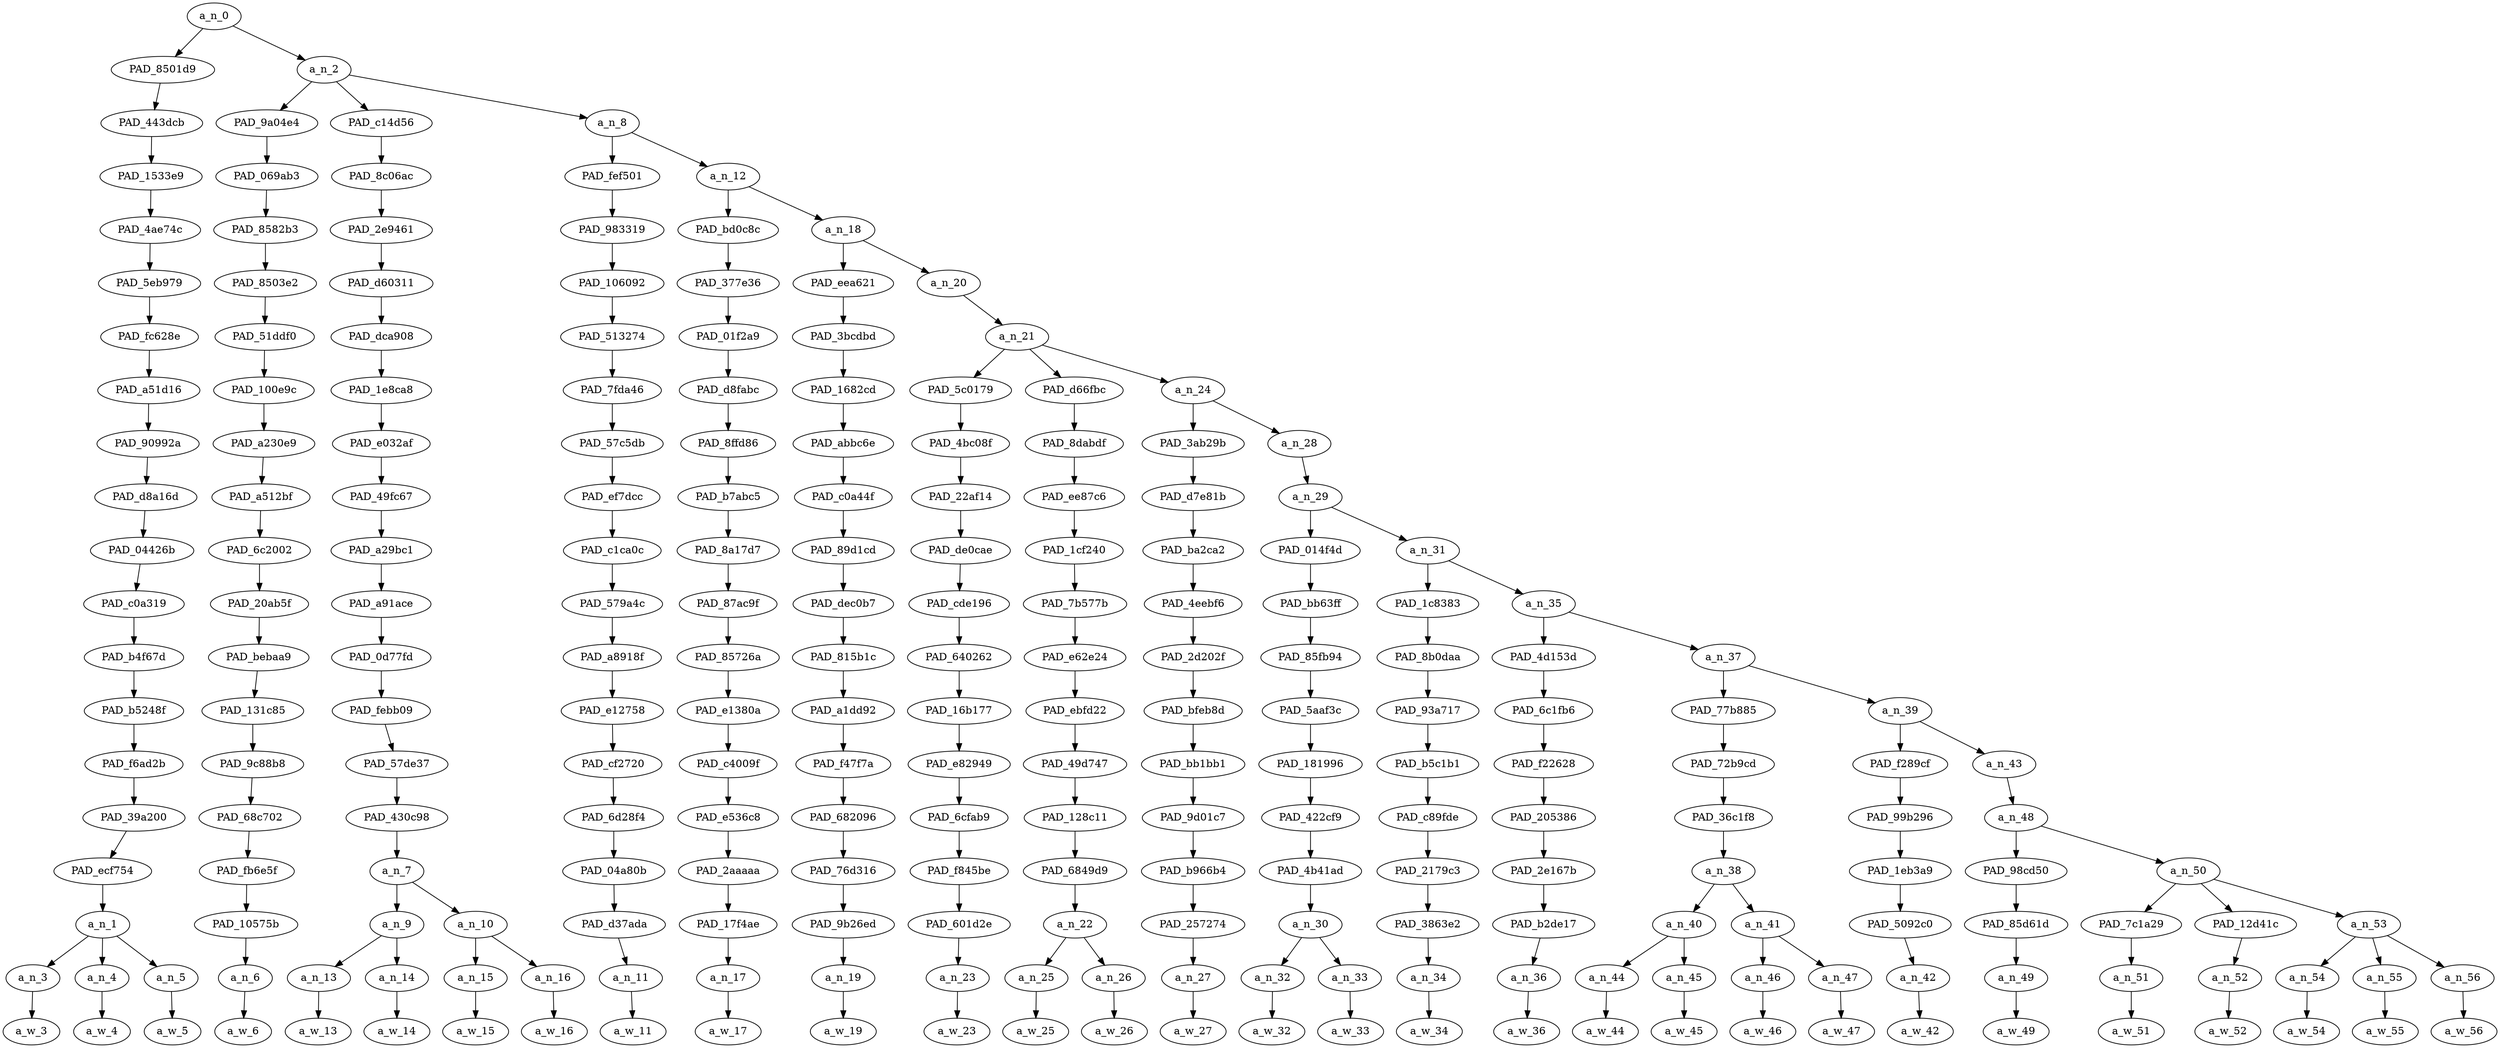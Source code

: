 strict digraph "" {
	a_n_0	[div_dir=1,
		index=0,
		level=19,
		pos="3.4445710358796298,19!",
		text_span="[0, 1, 2, 3, 4, 5, 6, 7, 8, 9, 10, 11, 12, 13, 14, 15, 16, 17, 18, 19, 20, 21, 22, 23, 24, 25, 26, 27, 28, 29]",
		value=0.99999999];
	PAD_8501d9	[div_dir=-1,
		index=0,
		level=18,
		pos="1.0,18!",
		text_span="[0, 1, 2]",
		value=0.09415033];
	a_n_0 -> PAD_8501d9;
	a_n_2	[div_dir=1,
		index=1,
		level=18,
		pos="5.8891420717592595,18!",
		text_span="[3, 4, 5, 6, 7, 8, 9, 10, 11, 12, 13, 14, 15, 16, 17, 18, 19, 20, 21, 22, 23, 24, 25, 26, 27, 28, 29]",
		value=0.90572304];
	a_n_0 -> a_n_2;
	PAD_443dcb	[div_dir=-1,
		index=0,
		level=17,
		pos="1.0,17!",
		text_span="[0, 1, 2]",
		value=0.09415033];
	PAD_8501d9 -> PAD_443dcb;
	PAD_1533e9	[div_dir=-1,
		index=0,
		level=16,
		pos="1.0,16!",
		text_span="[0, 1, 2]",
		value=0.09415033];
	PAD_443dcb -> PAD_1533e9;
	PAD_4ae74c	[div_dir=-1,
		index=0,
		level=15,
		pos="1.0,15!",
		text_span="[0, 1, 2]",
		value=0.09415033];
	PAD_1533e9 -> PAD_4ae74c;
	PAD_5eb979	[div_dir=-1,
		index=0,
		level=14,
		pos="1.0,14!",
		text_span="[0, 1, 2]",
		value=0.09415033];
	PAD_4ae74c -> PAD_5eb979;
	PAD_fc628e	[div_dir=-1,
		index=0,
		level=13,
		pos="1.0,13!",
		text_span="[0, 1, 2]",
		value=0.09415033];
	PAD_5eb979 -> PAD_fc628e;
	PAD_a51d16	[div_dir=-1,
		index=0,
		level=12,
		pos="1.0,12!",
		text_span="[0, 1, 2]",
		value=0.09415033];
	PAD_fc628e -> PAD_a51d16;
	PAD_90992a	[div_dir=-1,
		index=0,
		level=11,
		pos="1.0,11!",
		text_span="[0, 1, 2]",
		value=0.09415033];
	PAD_a51d16 -> PAD_90992a;
	PAD_d8a16d	[div_dir=-1,
		index=0,
		level=10,
		pos="1.0,10!",
		text_span="[0, 1, 2]",
		value=0.09415033];
	PAD_90992a -> PAD_d8a16d;
	PAD_04426b	[div_dir=-1,
		index=0,
		level=9,
		pos="1.0,9!",
		text_span="[0, 1, 2]",
		value=0.09415033];
	PAD_d8a16d -> PAD_04426b;
	PAD_c0a319	[div_dir=-1,
		index=0,
		level=8,
		pos="1.0,8!",
		text_span="[0, 1, 2]",
		value=0.09415033];
	PAD_04426b -> PAD_c0a319;
	PAD_b4f67d	[div_dir=-1,
		index=0,
		level=7,
		pos="1.0,7!",
		text_span="[0, 1, 2]",
		value=0.09415033];
	PAD_c0a319 -> PAD_b4f67d;
	PAD_b5248f	[div_dir=-1,
		index=0,
		level=6,
		pos="1.0,6!",
		text_span="[0, 1, 2]",
		value=0.09415033];
	PAD_b4f67d -> PAD_b5248f;
	PAD_f6ad2b	[div_dir=-1,
		index=0,
		level=5,
		pos="1.0,5!",
		text_span="[0, 1, 2]",
		value=0.09415033];
	PAD_b5248f -> PAD_f6ad2b;
	PAD_39a200	[div_dir=-1,
		index=0,
		level=4,
		pos="1.0,4!",
		text_span="[0, 1, 2]",
		value=0.09415033];
	PAD_f6ad2b -> PAD_39a200;
	PAD_ecf754	[div_dir=-1,
		index=0,
		level=3,
		pos="1.0,3!",
		text_span="[0, 1, 2]",
		value=0.09415033];
	PAD_39a200 -> PAD_ecf754;
	a_n_1	[div_dir=-1,
		index=0,
		level=2,
		pos="1.0,2!",
		text_span="[0, 1, 2]",
		value=0.09415033];
	PAD_ecf754 -> a_n_1;
	a_n_3	[div_dir=-1,
		index=0,
		level=1,
		pos="0.0,1!",
		text_span="[0]",
		value=0.02954811];
	a_n_1 -> a_n_3;
	a_n_4	[div_dir=1,
		index=1,
		level=1,
		pos="1.0,1!",
		text_span="[1]",
		value=0.02841351];
	a_n_1 -> a_n_4;
	a_n_5	[div_dir=1,
		index=2,
		level=1,
		pos="2.0,1!",
		text_span="[2]",
		value=0.03617940];
	a_n_1 -> a_n_5;
	a_w_3	[div_dir=0,
		index=0,
		level=0,
		pos="0,0!",
		text_span="[0]",
		value=a];
	a_n_3 -> a_w_3;
	a_w_4	[div_dir=0,
		index=1,
		level=0,
		pos="1,0!",
		text_span="[1]",
		value=long];
	a_n_4 -> a_w_4;
	a_w_5	[div_dir=0,
		index=2,
		level=0,
		pos="2,0!",
		text_span="[2]",
		value=video];
	a_n_5 -> a_w_5;
	PAD_9a04e4	[div_dir=-1,
		index=1,
		level=17,
		pos="3.0,17!",
		text_span="[3]",
		value=0.04689174];
	a_n_2 -> PAD_9a04e4;
	PAD_c14d56	[div_dir=1,
		index=2,
		level=17,
		pos="5.5,17!",
		text_span="[4, 5, 6, 7]",
		value=0.37964248];
	a_n_2 -> PAD_c14d56;
	a_n_8	[div_dir=1,
		index=3,
		level=17,
		pos="9.167426215277779,17!",
		text_span="[8, 9, 10, 11, 12, 13, 14, 15, 16, 17, 18, 19, 20, 21, 22, 23, 24, 25, 26, 27, 28, 29]",
		value=0.47905288];
	a_n_2 -> a_n_8;
	PAD_069ab3	[div_dir=-1,
		index=1,
		level=16,
		pos="3.0,16!",
		text_span="[3]",
		value=0.04689174];
	PAD_9a04e4 -> PAD_069ab3;
	PAD_8582b3	[div_dir=-1,
		index=1,
		level=15,
		pos="3.0,15!",
		text_span="[3]",
		value=0.04689174];
	PAD_069ab3 -> PAD_8582b3;
	PAD_8503e2	[div_dir=-1,
		index=1,
		level=14,
		pos="3.0,14!",
		text_span="[3]",
		value=0.04689174];
	PAD_8582b3 -> PAD_8503e2;
	PAD_51ddf0	[div_dir=-1,
		index=1,
		level=13,
		pos="3.0,13!",
		text_span="[3]",
		value=0.04689174];
	PAD_8503e2 -> PAD_51ddf0;
	PAD_100e9c	[div_dir=-1,
		index=1,
		level=12,
		pos="3.0,12!",
		text_span="[3]",
		value=0.04689174];
	PAD_51ddf0 -> PAD_100e9c;
	PAD_a230e9	[div_dir=-1,
		index=1,
		level=11,
		pos="3.0,11!",
		text_span="[3]",
		value=0.04689174];
	PAD_100e9c -> PAD_a230e9;
	PAD_a512bf	[div_dir=-1,
		index=1,
		level=10,
		pos="3.0,10!",
		text_span="[3]",
		value=0.04689174];
	PAD_a230e9 -> PAD_a512bf;
	PAD_6c2002	[div_dir=-1,
		index=1,
		level=9,
		pos="3.0,9!",
		text_span="[3]",
		value=0.04689174];
	PAD_a512bf -> PAD_6c2002;
	PAD_20ab5f	[div_dir=-1,
		index=1,
		level=8,
		pos="3.0,8!",
		text_span="[3]",
		value=0.04689174];
	PAD_6c2002 -> PAD_20ab5f;
	PAD_bebaa9	[div_dir=-1,
		index=1,
		level=7,
		pos="3.0,7!",
		text_span="[3]",
		value=0.04689174];
	PAD_20ab5f -> PAD_bebaa9;
	PAD_131c85	[div_dir=-1,
		index=1,
		level=6,
		pos="3.0,6!",
		text_span="[3]",
		value=0.04689174];
	PAD_bebaa9 -> PAD_131c85;
	PAD_9c88b8	[div_dir=-1,
		index=1,
		level=5,
		pos="3.0,5!",
		text_span="[3]",
		value=0.04689174];
	PAD_131c85 -> PAD_9c88b8;
	PAD_68c702	[div_dir=-1,
		index=1,
		level=4,
		pos="3.0,4!",
		text_span="[3]",
		value=0.04689174];
	PAD_9c88b8 -> PAD_68c702;
	PAD_fb6e5f	[div_dir=-1,
		index=1,
		level=3,
		pos="3.0,3!",
		text_span="[3]",
		value=0.04689174];
	PAD_68c702 -> PAD_fb6e5f;
	PAD_10575b	[div_dir=-1,
		index=1,
		level=2,
		pos="3.0,2!",
		text_span="[3]",
		value=0.04689174];
	PAD_fb6e5f -> PAD_10575b;
	a_n_6	[div_dir=-1,
		index=3,
		level=1,
		pos="3.0,1!",
		text_span="[3]",
		value=0.04689174];
	PAD_10575b -> a_n_6;
	a_w_6	[div_dir=0,
		index=3,
		level=0,
		pos="3,0!",
		text_span="[3]",
		value=say];
	a_n_6 -> a_w_6;
	PAD_8c06ac	[div_dir=1,
		index=2,
		level=16,
		pos="5.5,16!",
		text_span="[4, 5, 6, 7]",
		value=0.37964248];
	PAD_c14d56 -> PAD_8c06ac;
	PAD_2e9461	[div_dir=1,
		index=2,
		level=15,
		pos="5.5,15!",
		text_span="[4, 5, 6, 7]",
		value=0.37964248];
	PAD_8c06ac -> PAD_2e9461;
	PAD_d60311	[div_dir=1,
		index=2,
		level=14,
		pos="5.5,14!",
		text_span="[4, 5, 6, 7]",
		value=0.37964248];
	PAD_2e9461 -> PAD_d60311;
	PAD_dca908	[div_dir=1,
		index=2,
		level=13,
		pos="5.5,13!",
		text_span="[4, 5, 6, 7]",
		value=0.37964248];
	PAD_d60311 -> PAD_dca908;
	PAD_1e8ca8	[div_dir=1,
		index=2,
		level=12,
		pos="5.5,12!",
		text_span="[4, 5, 6, 7]",
		value=0.37964248];
	PAD_dca908 -> PAD_1e8ca8;
	PAD_e032af	[div_dir=1,
		index=2,
		level=11,
		pos="5.5,11!",
		text_span="[4, 5, 6, 7]",
		value=0.37964248];
	PAD_1e8ca8 -> PAD_e032af;
	PAD_49fc67	[div_dir=1,
		index=2,
		level=10,
		pos="5.5,10!",
		text_span="[4, 5, 6, 7]",
		value=0.37964248];
	PAD_e032af -> PAD_49fc67;
	PAD_a29bc1	[div_dir=1,
		index=2,
		level=9,
		pos="5.5,9!",
		text_span="[4, 5, 6, 7]",
		value=0.37964248];
	PAD_49fc67 -> PAD_a29bc1;
	PAD_a91ace	[div_dir=1,
		index=2,
		level=8,
		pos="5.5,8!",
		text_span="[4, 5, 6, 7]",
		value=0.37964248];
	PAD_a29bc1 -> PAD_a91ace;
	PAD_0d77fd	[div_dir=1,
		index=2,
		level=7,
		pos="5.5,7!",
		text_span="[4, 5, 6, 7]",
		value=0.37964248];
	PAD_a91ace -> PAD_0d77fd;
	PAD_febb09	[div_dir=1,
		index=2,
		level=6,
		pos="5.5,6!",
		text_span="[4, 5, 6, 7]",
		value=0.37964248];
	PAD_0d77fd -> PAD_febb09;
	PAD_57de37	[div_dir=1,
		index=2,
		level=5,
		pos="5.5,5!",
		text_span="[4, 5, 6, 7]",
		value=0.37964248];
	PAD_febb09 -> PAD_57de37;
	PAD_430c98	[div_dir=1,
		index=2,
		level=4,
		pos="5.5,4!",
		text_span="[4, 5, 6, 7]",
		value=0.37964248];
	PAD_57de37 -> PAD_430c98;
	a_n_7	[div_dir=1,
		index=2,
		level=3,
		pos="5.5,3!",
		text_span="[4, 5, 6, 7]",
		value=0.37964248];
	PAD_430c98 -> a_n_7;
	a_n_9	[div_dir=1,
		index=2,
		level=2,
		pos="4.5,2!",
		text_span="[4, 5]",
		value=0.24121989];
	a_n_7 -> a_n_9;
	a_n_10	[div_dir=-1,
		index=3,
		level=2,
		pos="6.5,2!",
		text_span="[6, 7]",
		value=0.13840152];
	a_n_7 -> a_n_10;
	a_n_13	[div_dir=1,
		index=4,
		level=1,
		pos="4.0,1!",
		text_span="[4]",
		value=0.17251275];
	a_n_9 -> a_n_13;
	a_n_14	[div_dir=1,
		index=5,
		level=1,
		pos="5.0,1!",
		text_span="[5]",
		value=0.06856883];
	a_n_9 -> a_n_14;
	a_w_13	[div_dir=0,
		index=4,
		level=0,
		pos="4,0!",
		text_span="[4]",
		value=crappy];
	a_n_13 -> a_w_13;
	a_w_14	[div_dir=0,
		index=5,
		level=0,
		pos="5,0!",
		text_span="[5]",
		value=things];
	a_n_14 -> a_w_14;
	a_n_15	[div_dir=-1,
		index=6,
		level=1,
		pos="6.0,1!",
		text_span="[6]",
		value=0.10612546];
	a_n_10 -> a_n_15;
	a_n_16	[div_dir=-1,
		index=7,
		level=1,
		pos="7.0,1!",
		text_span="[7]",
		value=0.03218487];
	a_n_10 -> a_n_16;
	a_w_15	[div_dir=0,
		index=6,
		level=0,
		pos="6,0!",
		text_span="[6]",
		value=incesitive];
	a_n_15 -> a_w_15;
	a_w_16	[div_dir=0,
		index=7,
		level=0,
		pos="7,0!",
		text_span="[7]",
		value=violence];
	a_n_16 -> a_w_16;
	PAD_fef501	[div_dir=1,
		index=3,
		level=16,
		pos="8.0,16!",
		text_span="[8]",
		value=0.01769684];
	a_n_8 -> PAD_fef501;
	a_n_12	[div_dir=1,
		index=4,
		level=16,
		pos="10.334852430555555,16!",
		text_span="[9, 10, 11, 12, 13, 14, 15, 16, 17, 18, 19, 20, 21, 22, 23, 24, 25, 26, 27, 28, 29]",
		value=0.46120246];
	a_n_8 -> a_n_12;
	PAD_983319	[div_dir=1,
		index=3,
		level=15,
		pos="8.0,15!",
		text_span="[8]",
		value=0.01769684];
	PAD_fef501 -> PAD_983319;
	PAD_106092	[div_dir=1,
		index=3,
		level=14,
		pos="8.0,14!",
		text_span="[8]",
		value=0.01769684];
	PAD_983319 -> PAD_106092;
	PAD_513274	[div_dir=1,
		index=3,
		level=13,
		pos="8.0,13!",
		text_span="[8]",
		value=0.01769684];
	PAD_106092 -> PAD_513274;
	PAD_7fda46	[div_dir=1,
		index=3,
		level=12,
		pos="8.0,12!",
		text_span="[8]",
		value=0.01769684];
	PAD_513274 -> PAD_7fda46;
	PAD_57c5db	[div_dir=1,
		index=3,
		level=11,
		pos="8.0,11!",
		text_span="[8]",
		value=0.01769684];
	PAD_7fda46 -> PAD_57c5db;
	PAD_ef7dcc	[div_dir=1,
		index=3,
		level=10,
		pos="8.0,10!",
		text_span="[8]",
		value=0.01769684];
	PAD_57c5db -> PAD_ef7dcc;
	PAD_c1ca0c	[div_dir=1,
		index=3,
		level=9,
		pos="8.0,9!",
		text_span="[8]",
		value=0.01769684];
	PAD_ef7dcc -> PAD_c1ca0c;
	PAD_579a4c	[div_dir=1,
		index=3,
		level=8,
		pos="8.0,8!",
		text_span="[8]",
		value=0.01769684];
	PAD_c1ca0c -> PAD_579a4c;
	PAD_a8918f	[div_dir=1,
		index=3,
		level=7,
		pos="8.0,7!",
		text_span="[8]",
		value=0.01769684];
	PAD_579a4c -> PAD_a8918f;
	PAD_e12758	[div_dir=1,
		index=3,
		level=6,
		pos="8.0,6!",
		text_span="[8]",
		value=0.01769684];
	PAD_a8918f -> PAD_e12758;
	PAD_cf2720	[div_dir=1,
		index=3,
		level=5,
		pos="8.0,5!",
		text_span="[8]",
		value=0.01769684];
	PAD_e12758 -> PAD_cf2720;
	PAD_6d28f4	[div_dir=1,
		index=3,
		level=4,
		pos="8.0,4!",
		text_span="[8]",
		value=0.01769684];
	PAD_cf2720 -> PAD_6d28f4;
	PAD_04a80b	[div_dir=1,
		index=3,
		level=3,
		pos="8.0,3!",
		text_span="[8]",
		value=0.01769684];
	PAD_6d28f4 -> PAD_04a80b;
	PAD_d37ada	[div_dir=1,
		index=4,
		level=2,
		pos="8.0,2!",
		text_span="[8]",
		value=0.01769684];
	PAD_04a80b -> PAD_d37ada;
	a_n_11	[div_dir=1,
		index=8,
		level=1,
		pos="8.0,1!",
		text_span="[8]",
		value=0.01769684];
	PAD_d37ada -> a_n_11;
	a_w_11	[div_dir=0,
		index=8,
		level=0,
		pos="8,0!",
		text_span="[8]",
		value=to];
	a_n_11 -> a_w_11;
	PAD_bd0c8c	[div_dir=1,
		index=4,
		level=15,
		pos="9.0,15!",
		text_span="[9]",
		value=0.01853682];
	a_n_12 -> PAD_bd0c8c;
	a_n_18	[div_dir=1,
		index=5,
		level=15,
		pos="11.66970486111111,15!",
		text_span="[10, 11, 12, 13, 14, 15, 16, 17, 18, 19, 20, 21, 22, 23, 24, 25, 26, 27, 28, 29]",
		value=0.44251658];
	a_n_12 -> a_n_18;
	PAD_377e36	[div_dir=1,
		index=4,
		level=14,
		pos="9.0,14!",
		text_span="[9]",
		value=0.01853682];
	PAD_bd0c8c -> PAD_377e36;
	PAD_01f2a9	[div_dir=1,
		index=4,
		level=13,
		pos="9.0,13!",
		text_span="[9]",
		value=0.01853682];
	PAD_377e36 -> PAD_01f2a9;
	PAD_d8fabc	[div_dir=1,
		index=4,
		level=12,
		pos="9.0,12!",
		text_span="[9]",
		value=0.01853682];
	PAD_01f2a9 -> PAD_d8fabc;
	PAD_8ffd86	[div_dir=1,
		index=4,
		level=11,
		pos="9.0,11!",
		text_span="[9]",
		value=0.01853682];
	PAD_d8fabc -> PAD_8ffd86;
	PAD_b7abc5	[div_dir=1,
		index=4,
		level=10,
		pos="9.0,10!",
		text_span="[9]",
		value=0.01853682];
	PAD_8ffd86 -> PAD_b7abc5;
	PAD_8a17d7	[div_dir=1,
		index=4,
		level=9,
		pos="9.0,9!",
		text_span="[9]",
		value=0.01853682];
	PAD_b7abc5 -> PAD_8a17d7;
	PAD_87ac9f	[div_dir=1,
		index=4,
		level=8,
		pos="9.0,8!",
		text_span="[9]",
		value=0.01853682];
	PAD_8a17d7 -> PAD_87ac9f;
	PAD_85726a	[div_dir=1,
		index=4,
		level=7,
		pos="9.0,7!",
		text_span="[9]",
		value=0.01853682];
	PAD_87ac9f -> PAD_85726a;
	PAD_e1380a	[div_dir=1,
		index=4,
		level=6,
		pos="9.0,6!",
		text_span="[9]",
		value=0.01853682];
	PAD_85726a -> PAD_e1380a;
	PAD_c4009f	[div_dir=1,
		index=4,
		level=5,
		pos="9.0,5!",
		text_span="[9]",
		value=0.01853682];
	PAD_e1380a -> PAD_c4009f;
	PAD_e536c8	[div_dir=1,
		index=4,
		level=4,
		pos="9.0,4!",
		text_span="[9]",
		value=0.01853682];
	PAD_c4009f -> PAD_e536c8;
	PAD_2aaaaa	[div_dir=1,
		index=4,
		level=3,
		pos="9.0,3!",
		text_span="[9]",
		value=0.01853682];
	PAD_e536c8 -> PAD_2aaaaa;
	PAD_17f4ae	[div_dir=1,
		index=5,
		level=2,
		pos="9.0,2!",
		text_span="[9]",
		value=0.01853682];
	PAD_2aaaaa -> PAD_17f4ae;
	a_n_17	[div_dir=1,
		index=9,
		level=1,
		pos="9.0,1!",
		text_span="[9]",
		value=0.01853682];
	PAD_17f4ae -> a_n_17;
	a_w_17	[div_dir=0,
		index=9,
		level=0,
		pos="9,0!",
		text_span="[9]",
		value=those];
	a_n_17 -> a_w_17;
	PAD_eea621	[div_dir=-1,
		index=5,
		level=14,
		pos="10.0,14!",
		text_span="[10]",
		value=0.01733893];
	a_n_18 -> PAD_eea621;
	a_n_20	[div_dir=1,
		index=6,
		level=14,
		pos="13.339409722222221,14!",
		text_span="[11, 12, 13, 14, 15, 16, 17, 18, 19, 20, 21, 22, 23, 24, 25, 26, 27, 28, 29]",
		value=0.42502512];
	a_n_18 -> a_n_20;
	PAD_3bcdbd	[div_dir=-1,
		index=5,
		level=13,
		pos="10.0,13!",
		text_span="[10]",
		value=0.01733893];
	PAD_eea621 -> PAD_3bcdbd;
	PAD_1682cd	[div_dir=-1,
		index=5,
		level=12,
		pos="10.0,12!",
		text_span="[10]",
		value=0.01733893];
	PAD_3bcdbd -> PAD_1682cd;
	PAD_abbc6e	[div_dir=-1,
		index=5,
		level=11,
		pos="10.0,11!",
		text_span="[10]",
		value=0.01733893];
	PAD_1682cd -> PAD_abbc6e;
	PAD_c0a44f	[div_dir=-1,
		index=5,
		level=10,
		pos="10.0,10!",
		text_span="[10]",
		value=0.01733893];
	PAD_abbc6e -> PAD_c0a44f;
	PAD_89d1cd	[div_dir=-1,
		index=5,
		level=9,
		pos="10.0,9!",
		text_span="[10]",
		value=0.01733893];
	PAD_c0a44f -> PAD_89d1cd;
	PAD_dec0b7	[div_dir=-1,
		index=5,
		level=8,
		pos="10.0,8!",
		text_span="[10]",
		value=0.01733893];
	PAD_89d1cd -> PAD_dec0b7;
	PAD_815b1c	[div_dir=-1,
		index=5,
		level=7,
		pos="10.0,7!",
		text_span="[10]",
		value=0.01733893];
	PAD_dec0b7 -> PAD_815b1c;
	PAD_a1dd92	[div_dir=-1,
		index=5,
		level=6,
		pos="10.0,6!",
		text_span="[10]",
		value=0.01733893];
	PAD_815b1c -> PAD_a1dd92;
	PAD_f47f7a	[div_dir=-1,
		index=5,
		level=5,
		pos="10.0,5!",
		text_span="[10]",
		value=0.01733893];
	PAD_a1dd92 -> PAD_f47f7a;
	PAD_682096	[div_dir=-1,
		index=5,
		level=4,
		pos="10.0,4!",
		text_span="[10]",
		value=0.01733893];
	PAD_f47f7a -> PAD_682096;
	PAD_76d316	[div_dir=-1,
		index=5,
		level=3,
		pos="10.0,3!",
		text_span="[10]",
		value=0.01733893];
	PAD_682096 -> PAD_76d316;
	PAD_9b26ed	[div_dir=-1,
		index=6,
		level=2,
		pos="10.0,2!",
		text_span="[10]",
		value=0.01733893];
	PAD_76d316 -> PAD_9b26ed;
	a_n_19	[div_dir=-1,
		index=10,
		level=1,
		pos="10.0,1!",
		text_span="[10]",
		value=0.01733893];
	PAD_9b26ed -> a_n_19;
	a_w_19	[div_dir=0,
		index=10,
		level=0,
		pos="10,0!",
		text_span="[10]",
		value=that];
	a_n_19 -> a_w_19;
	a_n_21	[div_dir=1,
		index=6,
		level=13,
		pos="13.339409722222221,13!",
		text_span="[11, 12, 13, 14, 15, 16, 17, 18, 19, 20, 21, 22, 23, 24, 25, 26, 27, 28, 29]",
		value=0.42486678];
	a_n_20 -> a_n_21;
	PAD_5c0179	[div_dir=1,
		index=7,
		level=12,
		pos="13.0,12!",
		text_span="[13]",
		value=0.01933886];
	a_n_21 -> PAD_5c0179;
	PAD_d66fbc	[div_dir=1,
		index=6,
		level=12,
		pos="11.5,12!",
		text_span="[11, 12]",
		value=0.03935815];
	a_n_21 -> PAD_d66fbc;
	a_n_24	[div_dir=1,
		index=8,
		level=12,
		pos="15.518229166666666,12!",
		text_span="[14, 15, 16, 17, 18, 19, 20, 21, 22, 23, 24, 25, 26, 27, 28, 29]",
		value=0.36601143];
	a_n_21 -> a_n_24;
	PAD_4bc08f	[div_dir=1,
		index=7,
		level=11,
		pos="13.0,11!",
		text_span="[13]",
		value=0.01933886];
	PAD_5c0179 -> PAD_4bc08f;
	PAD_22af14	[div_dir=1,
		index=7,
		level=10,
		pos="13.0,10!",
		text_span="[13]",
		value=0.01933886];
	PAD_4bc08f -> PAD_22af14;
	PAD_de0cae	[div_dir=1,
		index=7,
		level=9,
		pos="13.0,9!",
		text_span="[13]",
		value=0.01933886];
	PAD_22af14 -> PAD_de0cae;
	PAD_cde196	[div_dir=1,
		index=7,
		level=8,
		pos="13.0,8!",
		text_span="[13]",
		value=0.01933886];
	PAD_de0cae -> PAD_cde196;
	PAD_640262	[div_dir=1,
		index=7,
		level=7,
		pos="13.0,7!",
		text_span="[13]",
		value=0.01933886];
	PAD_cde196 -> PAD_640262;
	PAD_16b177	[div_dir=1,
		index=7,
		level=6,
		pos="13.0,6!",
		text_span="[13]",
		value=0.01933886];
	PAD_640262 -> PAD_16b177;
	PAD_e82949	[div_dir=1,
		index=7,
		level=5,
		pos="13.0,5!",
		text_span="[13]",
		value=0.01933886];
	PAD_16b177 -> PAD_e82949;
	PAD_6cfab9	[div_dir=1,
		index=7,
		level=4,
		pos="13.0,4!",
		text_span="[13]",
		value=0.01933886];
	PAD_e82949 -> PAD_6cfab9;
	PAD_f845be	[div_dir=1,
		index=7,
		level=3,
		pos="13.0,3!",
		text_span="[13]",
		value=0.01933886];
	PAD_6cfab9 -> PAD_f845be;
	PAD_601d2e	[div_dir=1,
		index=8,
		level=2,
		pos="13.0,2!",
		text_span="[13]",
		value=0.01933886];
	PAD_f845be -> PAD_601d2e;
	a_n_23	[div_dir=1,
		index=13,
		level=1,
		pos="13.0,1!",
		text_span="[13]",
		value=0.01933886];
	PAD_601d2e -> a_n_23;
	a_w_23	[div_dir=0,
		index=13,
		level=0,
		pos="13,0!",
		text_span="[13]",
		value=and];
	a_n_23 -> a_w_23;
	PAD_8dabdf	[div_dir=1,
		index=6,
		level=11,
		pos="11.5,11!",
		text_span="[11, 12]",
		value=0.03935815];
	PAD_d66fbc -> PAD_8dabdf;
	PAD_ee87c6	[div_dir=1,
		index=6,
		level=10,
		pos="11.5,10!",
		text_span="[11, 12]",
		value=0.03935815];
	PAD_8dabdf -> PAD_ee87c6;
	PAD_1cf240	[div_dir=1,
		index=6,
		level=9,
		pos="11.5,9!",
		text_span="[11, 12]",
		value=0.03935815];
	PAD_ee87c6 -> PAD_1cf240;
	PAD_7b577b	[div_dir=1,
		index=6,
		level=8,
		pos="11.5,8!",
		text_span="[11, 12]",
		value=0.03935815];
	PAD_1cf240 -> PAD_7b577b;
	PAD_e62e24	[div_dir=1,
		index=6,
		level=7,
		pos="11.5,7!",
		text_span="[11, 12]",
		value=0.03935815];
	PAD_7b577b -> PAD_e62e24;
	PAD_ebfd22	[div_dir=1,
		index=6,
		level=6,
		pos="11.5,6!",
		text_span="[11, 12]",
		value=0.03935815];
	PAD_e62e24 -> PAD_ebfd22;
	PAD_49d747	[div_dir=1,
		index=6,
		level=5,
		pos="11.5,5!",
		text_span="[11, 12]",
		value=0.03935815];
	PAD_ebfd22 -> PAD_49d747;
	PAD_128c11	[div_dir=1,
		index=6,
		level=4,
		pos="11.5,4!",
		text_span="[11, 12]",
		value=0.03935815];
	PAD_49d747 -> PAD_128c11;
	PAD_6849d9	[div_dir=1,
		index=6,
		level=3,
		pos="11.5,3!",
		text_span="[11, 12]",
		value=0.03935815];
	PAD_128c11 -> PAD_6849d9;
	a_n_22	[div_dir=1,
		index=7,
		level=2,
		pos="11.5,2!",
		text_span="[11, 12]",
		value=0.03935815];
	PAD_6849d9 -> a_n_22;
	a_n_25	[div_dir=1,
		index=11,
		level=1,
		pos="11.0,1!",
		text_span="[11]",
		value=0.02077938];
	a_n_22 -> a_n_25;
	a_n_26	[div_dir=1,
		index=12,
		level=1,
		pos="12.0,1!",
		text_span="[12]",
		value=0.01844392];
	a_n_22 -> a_n_26;
	a_w_25	[div_dir=0,
		index=11,
		level=0,
		pos="11,0!",
		text_span="[11]",
		value=disagree];
	a_n_25 -> a_w_25;
	a_w_26	[div_dir=0,
		index=12,
		level=0,
		pos="12,0!",
		text_span="[12]",
		value=with];
	a_n_26 -> a_w_26;
	PAD_3ab29b	[div_dir=-1,
		index=8,
		level=11,
		pos="14.0,11!",
		text_span="[14]",
		value=0.02471526];
	a_n_24 -> PAD_3ab29b;
	a_n_28	[div_dir=1,
		index=9,
		level=11,
		pos="17.036458333333332,11!",
		text_span="[15, 16, 17, 18, 19, 20, 21, 22, 23, 24, 25, 26, 27, 28, 29]",
		value=0.34121971];
	a_n_24 -> a_n_28;
	PAD_d7e81b	[div_dir=-1,
		index=8,
		level=10,
		pos="14.0,10!",
		text_span="[14]",
		value=0.02471526];
	PAD_3ab29b -> PAD_d7e81b;
	PAD_ba2ca2	[div_dir=-1,
		index=8,
		level=9,
		pos="14.0,9!",
		text_span="[14]",
		value=0.02471526];
	PAD_d7e81b -> PAD_ba2ca2;
	PAD_4eebf6	[div_dir=-1,
		index=8,
		level=8,
		pos="14.0,8!",
		text_span="[14]",
		value=0.02471526];
	PAD_ba2ca2 -> PAD_4eebf6;
	PAD_2d202f	[div_dir=-1,
		index=8,
		level=7,
		pos="14.0,7!",
		text_span="[14]",
		value=0.02471526];
	PAD_4eebf6 -> PAD_2d202f;
	PAD_bfeb8d	[div_dir=-1,
		index=8,
		level=6,
		pos="14.0,6!",
		text_span="[14]",
		value=0.02471526];
	PAD_2d202f -> PAD_bfeb8d;
	PAD_bb1bb1	[div_dir=-1,
		index=8,
		level=5,
		pos="14.0,5!",
		text_span="[14]",
		value=0.02471526];
	PAD_bfeb8d -> PAD_bb1bb1;
	PAD_9d01c7	[div_dir=-1,
		index=8,
		level=4,
		pos="14.0,4!",
		text_span="[14]",
		value=0.02471526];
	PAD_bb1bb1 -> PAD_9d01c7;
	PAD_b966b4	[div_dir=-1,
		index=8,
		level=3,
		pos="14.0,3!",
		text_span="[14]",
		value=0.02471526];
	PAD_9d01c7 -> PAD_b966b4;
	PAD_257274	[div_dir=-1,
		index=9,
		level=2,
		pos="14.0,2!",
		text_span="[14]",
		value=0.02471526];
	PAD_b966b4 -> PAD_257274;
	a_n_27	[div_dir=-1,
		index=14,
		level=1,
		pos="14.0,1!",
		text_span="[14]",
		value=0.02471526];
	PAD_257274 -> a_n_27;
	a_w_27	[div_dir=0,
		index=14,
		level=0,
		pos="14,0!",
		text_span="[14]",
		value=believes];
	a_n_27 -> a_w_27;
	a_n_29	[div_dir=1,
		index=9,
		level=10,
		pos="17.036458333333332,10!",
		text_span="[15, 16, 17, 18, 19, 20, 21, 22, 23, 24, 25, 26, 27, 28, 29]",
		value=0.34109514];
	a_n_28 -> a_n_29;
	PAD_014f4d	[div_dir=1,
		index=9,
		level=9,
		pos="15.5,9!",
		text_span="[15, 16]",
		value=0.04547021];
	a_n_29 -> PAD_014f4d;
	a_n_31	[div_dir=1,
		index=10,
		level=9,
		pos="18.572916666666664,9!",
		text_span="[17, 18, 19, 20, 21, 22, 23, 24, 25, 26, 27, 28, 29]",
		value=0.29550036];
	a_n_29 -> a_n_31;
	PAD_bb63ff	[div_dir=1,
		index=9,
		level=8,
		pos="15.5,8!",
		text_span="[15, 16]",
		value=0.04547021];
	PAD_014f4d -> PAD_bb63ff;
	PAD_85fb94	[div_dir=1,
		index=9,
		level=7,
		pos="15.5,7!",
		text_span="[15, 16]",
		value=0.04547021];
	PAD_bb63ff -> PAD_85fb94;
	PAD_5aaf3c	[div_dir=1,
		index=9,
		level=6,
		pos="15.5,6!",
		text_span="[15, 16]",
		value=0.04547021];
	PAD_85fb94 -> PAD_5aaf3c;
	PAD_181996	[div_dir=1,
		index=9,
		level=5,
		pos="15.5,5!",
		text_span="[15, 16]",
		value=0.04547021];
	PAD_5aaf3c -> PAD_181996;
	PAD_422cf9	[div_dir=1,
		index=9,
		level=4,
		pos="15.5,4!",
		text_span="[15, 16]",
		value=0.04547021];
	PAD_181996 -> PAD_422cf9;
	PAD_4b41ad	[div_dir=1,
		index=9,
		level=3,
		pos="15.5,3!",
		text_span="[15, 16]",
		value=0.04547021];
	PAD_422cf9 -> PAD_4b41ad;
	a_n_30	[div_dir=1,
		index=10,
		level=2,
		pos="15.5,2!",
		text_span="[15, 16]",
		value=0.04547021];
	PAD_4b41ad -> a_n_30;
	a_n_32	[div_dir=1,
		index=15,
		level=1,
		pos="15.0,1!",
		text_span="[15]",
		value=0.02042461];
	a_n_30 -> a_n_32;
	a_n_33	[div_dir=-1,
		index=16,
		level=1,
		pos="16.0,1!",
		text_span="[16]",
		value=0.02501622];
	a_n_30 -> a_n_33;
	a_w_32	[div_dir=0,
		index=15,
		level=0,
		pos="15,0!",
		text_span="[15]",
		value=their];
	a_n_32 -> a_w_32;
	a_w_33	[div_dir=0,
		index=16,
		level=0,
		pos="16,0!",
		text_span="[16]",
		value=arguments];
	a_n_33 -> a_w_33;
	PAD_1c8383	[div_dir=1,
		index=10,
		level=8,
		pos="17.0,8!",
		text_span="[17]",
		value=0.01624345];
	a_n_31 -> PAD_1c8383;
	a_n_35	[div_dir=1,
		index=11,
		level=8,
		pos="20.145833333333332,8!",
		text_span="[18, 19, 20, 21, 22, 23, 24, 25, 26, 27, 28, 29]",
		value=0.27913501];
	a_n_31 -> a_n_35;
	PAD_8b0daa	[div_dir=1,
		index=10,
		level=7,
		pos="17.0,7!",
		text_span="[17]",
		value=0.01624345];
	PAD_1c8383 -> PAD_8b0daa;
	PAD_93a717	[div_dir=1,
		index=10,
		level=6,
		pos="17.0,6!",
		text_span="[17]",
		value=0.01624345];
	PAD_8b0daa -> PAD_93a717;
	PAD_b5c1b1	[div_dir=1,
		index=10,
		level=5,
		pos="17.0,5!",
		text_span="[17]",
		value=0.01624345];
	PAD_93a717 -> PAD_b5c1b1;
	PAD_c89fde	[div_dir=1,
		index=10,
		level=4,
		pos="17.0,4!",
		text_span="[17]",
		value=0.01624345];
	PAD_b5c1b1 -> PAD_c89fde;
	PAD_2179c3	[div_dir=1,
		index=10,
		level=3,
		pos="17.0,3!",
		text_span="[17]",
		value=0.01624345];
	PAD_c89fde -> PAD_2179c3;
	PAD_3863e2	[div_dir=1,
		index=11,
		level=2,
		pos="17.0,2!",
		text_span="[17]",
		value=0.01624345];
	PAD_2179c3 -> PAD_3863e2;
	a_n_34	[div_dir=1,
		index=17,
		level=1,
		pos="17.0,1!",
		text_span="[17]",
		value=0.01624345];
	PAD_3863e2 -> a_n_34;
	a_w_34	[div_dir=0,
		index=17,
		level=0,
		pos="17,0!",
		text_span="[17]",
		value=are];
	a_n_34 -> a_w_34;
	PAD_4d153d	[div_dir=-1,
		index=11,
		level=7,
		pos="18.0,7!",
		text_span="[18]",
		value=0.01518068];
	a_n_35 -> PAD_4d153d;
	a_n_37	[div_dir=1,
		index=12,
		level=7,
		pos="22.291666666666664,7!",
		text_span="[19, 20, 21, 22, 23, 24, 25, 26, 27, 28, 29]",
		value=0.26384577];
	a_n_35 -> a_n_37;
	PAD_6c1fb6	[div_dir=-1,
		index=11,
		level=6,
		pos="18.0,6!",
		text_span="[18]",
		value=0.01518068];
	PAD_4d153d -> PAD_6c1fb6;
	PAD_f22628	[div_dir=-1,
		index=11,
		level=5,
		pos="18.0,5!",
		text_span="[18]",
		value=0.01518068];
	PAD_6c1fb6 -> PAD_f22628;
	PAD_205386	[div_dir=-1,
		index=11,
		level=4,
		pos="18.0,4!",
		text_span="[18]",
		value=0.01518068];
	PAD_f22628 -> PAD_205386;
	PAD_2e167b	[div_dir=-1,
		index=11,
		level=3,
		pos="18.0,3!",
		text_span="[18]",
		value=0.01518068];
	PAD_205386 -> PAD_2e167b;
	PAD_b2de17	[div_dir=-1,
		index=12,
		level=2,
		pos="18.0,2!",
		text_span="[18]",
		value=0.01518068];
	PAD_2e167b -> PAD_b2de17;
	a_n_36	[div_dir=-1,
		index=18,
		level=1,
		pos="18.0,1!",
		text_span="[18]",
		value=0.01518068];
	PAD_b2de17 -> a_n_36;
	a_w_36	[div_dir=0,
		index=18,
		level=0,
		pos="18,0!",
		text_span="[18]",
		value=for];
	a_n_36 -> a_w_36;
	PAD_77b885	[div_dir=1,
		index=12,
		level=6,
		pos="20.5,6!",
		text_span="[19, 20, 21, 22]",
		value=0.08447695];
	a_n_37 -> PAD_77b885;
	a_n_39	[div_dir=1,
		index=13,
		level=6,
		pos="24.083333333333332,6!",
		text_span="[23, 24, 25, 26, 27, 28, 29]",
		value=0.17925091];
	a_n_37 -> a_n_39;
	PAD_72b9cd	[div_dir=1,
		index=12,
		level=5,
		pos="20.5,5!",
		text_span="[19, 20, 21, 22]",
		value=0.08447695];
	PAD_77b885 -> PAD_72b9cd;
	PAD_36c1f8	[div_dir=1,
		index=12,
		level=4,
		pos="20.5,4!",
		text_span="[19, 20, 21, 22]",
		value=0.08447695];
	PAD_72b9cd -> PAD_36c1f8;
	a_n_38	[div_dir=1,
		index=12,
		level=3,
		pos="20.5,3!",
		text_span="[19, 20, 21, 22]",
		value=0.08447695];
	PAD_36c1f8 -> a_n_38;
	a_n_40	[div_dir=1,
		index=13,
		level=2,
		pos="19.5,2!",
		text_span="[19, 20]",
		value=0.03754449];
	a_n_38 -> a_n_40;
	a_n_41	[div_dir=1,
		index=14,
		level=2,
		pos="21.5,2!",
		text_span="[21, 22]",
		value=0.04685094];
	a_n_38 -> a_n_41;
	a_n_44	[div_dir=-1,
		index=19,
		level=1,
		pos="19.0,1!",
		text_span="[19]",
		value=0.01636996];
	a_n_40 -> a_n_44;
	a_n_45	[div_dir=1,
		index=20,
		level=1,
		pos="20.0,1!",
		text_span="[20]",
		value=0.02117342];
	a_n_40 -> a_n_45;
	a_w_44	[div_dir=0,
		index=19,
		level=0,
		pos="19,0!",
		text_span="[19]",
		value=the];
	a_n_44 -> a_w_44;
	a_w_45	[div_dir=0,
		index=20,
		level=0,
		pos="20,0!",
		text_span="[20]",
		value=sake];
	a_n_45 -> a_w_45;
	a_n_46	[div_dir=1,
		index=21,
		level=1,
		pos="21.0,1!",
		text_span="[21]",
		value=0.01781015];
	a_n_41 -> a_n_46;
	a_n_47	[div_dir=1,
		index=22,
		level=1,
		pos="22.0,1!",
		text_span="[22]",
		value=0.02892577];
	a_n_41 -> a_n_47;
	a_w_46	[div_dir=0,
		index=21,
		level=0,
		pos="21,0!",
		text_span="[21]",
		value=of];
	a_n_46 -> a_w_46;
	a_w_47	[div_dir=0,
		index=22,
		level=0,
		pos="22,0!",
		text_span="[22]",
		value=justice];
	a_n_47 -> a_w_47;
	PAD_f289cf	[div_dir=1,
		index=13,
		level=5,
		pos="23.0,5!",
		text_span="[23]",
		value=0.03128903];
	a_n_39 -> PAD_f289cf;
	a_n_43	[div_dir=1,
		index=14,
		level=5,
		pos="25.166666666666664,5!",
		text_span="[24, 25, 26, 27, 28, 29]",
		value=0.14787582];
	a_n_39 -> a_n_43;
	PAD_99b296	[div_dir=1,
		index=13,
		level=4,
		pos="23.0,4!",
		text_span="[23]",
		value=0.03128903];
	PAD_f289cf -> PAD_99b296;
	PAD_1eb3a9	[div_dir=1,
		index=13,
		level=3,
		pos="23.0,3!",
		text_span="[23]",
		value=0.03128903];
	PAD_99b296 -> PAD_1eb3a9;
	PAD_5092c0	[div_dir=1,
		index=15,
		level=2,
		pos="23.0,2!",
		text_span="[23]",
		value=0.03128903];
	PAD_1eb3a9 -> PAD_5092c0;
	a_n_42	[div_dir=1,
		index=23,
		level=1,
		pos="23.0,1!",
		text_span="[23]",
		value=0.03128903];
	PAD_5092c0 -> a_n_42;
	a_w_42	[div_dir=0,
		index=23,
		level=0,
		pos="23,0!",
		text_span="[23]",
		value=wow];
	a_n_42 -> a_w_42;
	a_n_48	[div_dir=1,
		index=14,
		level=4,
		pos="25.166666666666664,4!",
		text_span="[24, 25, 26, 27, 28, 29]",
		value=0.14786299];
	a_n_43 -> a_n_48;
	PAD_98cd50	[div_dir=1,
		index=14,
		level=3,
		pos="24.0,3!",
		text_span="[24]",
		value=0.02353956];
	a_n_48 -> PAD_98cd50;
	a_n_50	[div_dir=-1,
		index=15,
		level=3,
		pos="26.333333333333332,3!",
		text_span="[25, 26, 27, 28, 29]",
		value=0.12431061];
	a_n_48 -> a_n_50;
	PAD_85d61d	[div_dir=1,
		index=16,
		level=2,
		pos="24.0,2!",
		text_span="[24]",
		value=0.02353956];
	PAD_98cd50 -> PAD_85d61d;
	a_n_49	[div_dir=1,
		index=24,
		level=1,
		pos="24.0,1!",
		text_span="[24]",
		value=0.02353956];
	PAD_85d61d -> a_n_49;
	a_w_49	[div_dir=0,
		index=24,
		level=0,
		pos="24,0!",
		text_span="[24]",
		value=i];
	a_n_49 -> a_w_49;
	PAD_7c1a29	[div_dir=-1,
		index=17,
		level=2,
		pos="25.0,2!",
		text_span="[25]",
		value=0.01876219];
	a_n_50 -> PAD_7c1a29;
	PAD_12d41c	[div_dir=1,
		index=18,
		level=2,
		pos="26.0,2!",
		text_span="[26]",
		value=0.01868663];
	a_n_50 -> PAD_12d41c;
	a_n_53	[div_dir=-1,
		index=19,
		level=2,
		pos="28.0,2!",
		text_span="[27, 28, 29]",
		value=0.08680979];
	a_n_50 -> a_n_53;
	a_n_51	[div_dir=-1,
		index=25,
		level=1,
		pos="25.0,1!",
		text_span="[25]",
		value=0.01876219];
	PAD_7c1a29 -> a_n_51;
	a_w_51	[div_dir=0,
		index=25,
		level=0,
		pos="25,0!",
		text_span="[25]",
		value=did];
	a_n_51 -> a_w_51;
	a_n_52	[div_dir=1,
		index=26,
		level=1,
		pos="26.0,1!",
		text_span="[26]",
		value=0.01868663];
	PAD_12d41c -> a_n_52;
	a_w_52	[div_dir=0,
		index=26,
		level=0,
		pos="26,0!",
		text_span="[26]",
		value=not];
	a_n_52 -> a_w_52;
	a_n_54	[div_dir=-1,
		index=27,
		level=1,
		pos="27.0,1!",
		text_span="[27]",
		value=0.02438611];
	a_n_53 -> a_n_54;
	a_n_55	[div_dir=-1,
		index=28,
		level=1,
		pos="28.0,1!",
		text_span="[28]",
		value=0.02423939];
	a_n_53 -> a_n_55;
	a_n_56	[div_dir=-1,
		index=29,
		level=1,
		pos="29.0,1!",
		text_span="[29]",
		value=0.03807939];
	a_n_53 -> a_n_56;
	a_w_54	[div_dir=0,
		index=27,
		level=0,
		pos="27,0!",
		text_span="[27]",
		value=realize];
	a_n_54 -> a_w_54;
	a_w_55	[div_dir=0,
		index=28,
		level=0,
		pos="28,0!",
		text_span="[28]",
		value=this];
	a_n_55 -> a_w_55;
	a_w_56	[div_dir=0,
		index=29,
		level=0,
		pos="29,0!",
		text_span="[29]",
		value=sooner];
	a_n_56 -> a_w_56;
}
